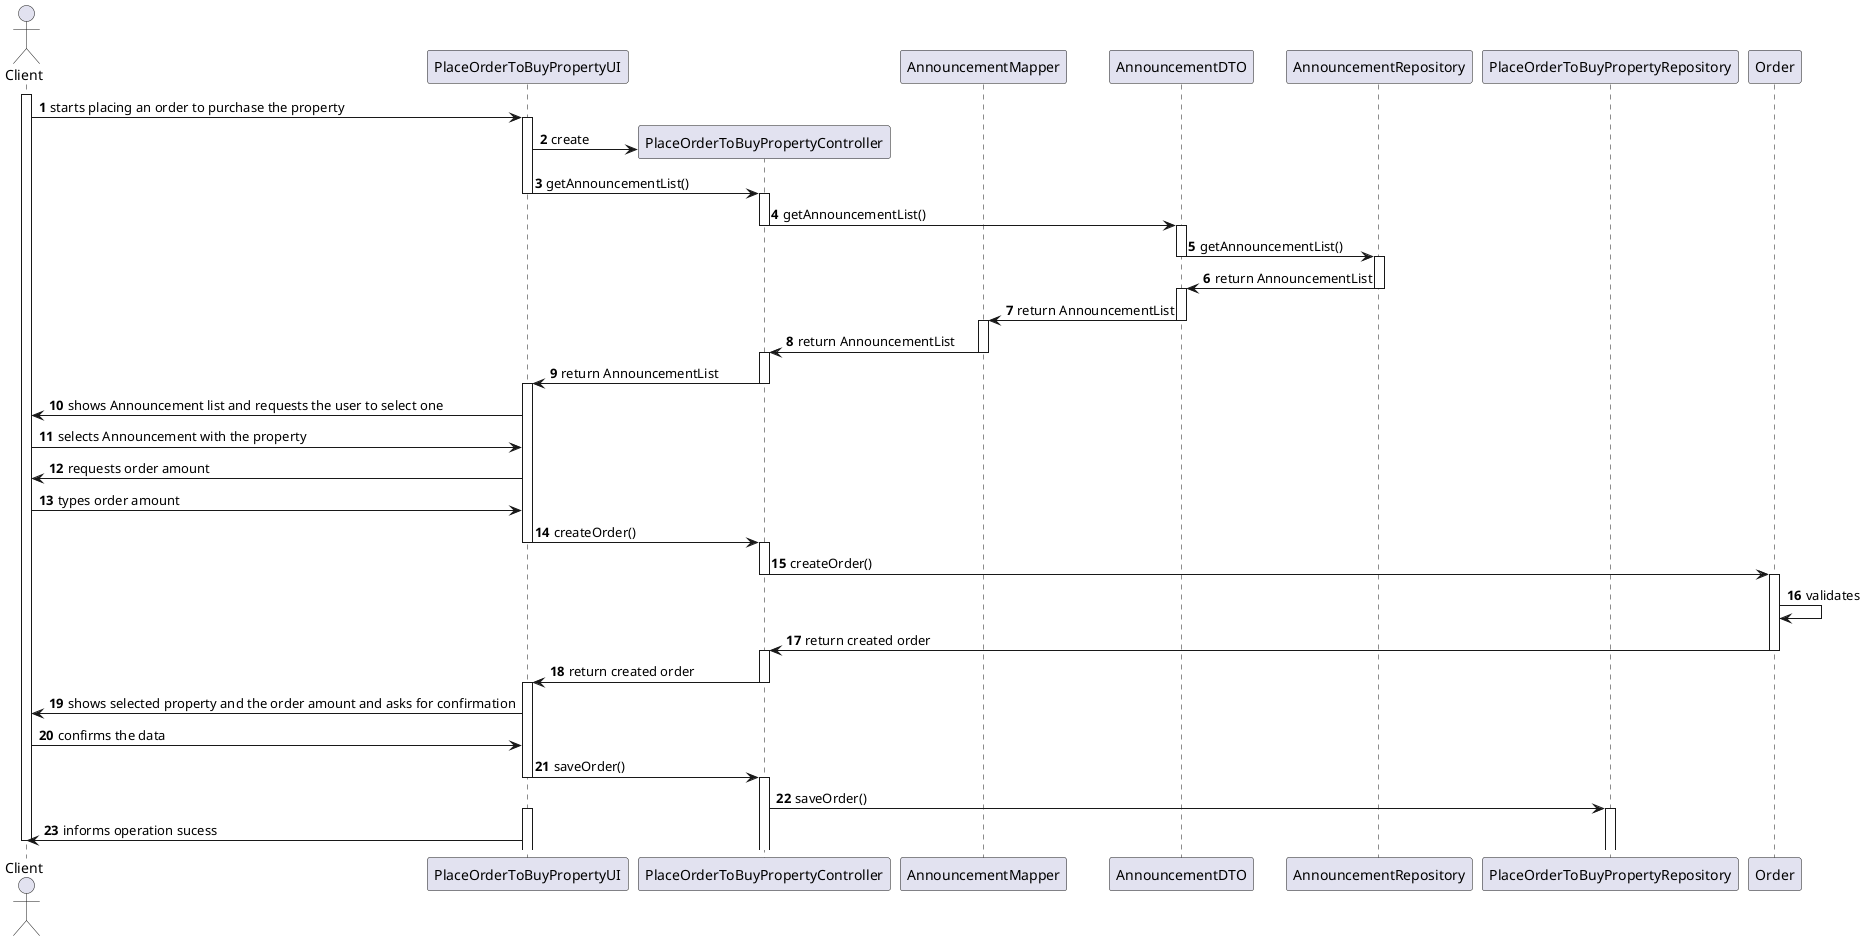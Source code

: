 @startuml

autonumber

actor Client as client
participant PlaceOrderToBuyPropertyUI as ui
participant PlaceOrderToBuyPropertyController as ctr
participant AnnouncementMapper
participant AnnouncementDTO
participant AnnouncementRepository
participant PlaceOrderToBuyPropertyRepository
participant Order as order

autonumber

activate client

client -> ui: starts placing an order to purchase the property

activate ui

ui -> ctr** : create

ui -> ctr: getAnnouncementList()

deactivate ui

activate ctr

ctr -> AnnouncementDTO: getAnnouncementList()

deactivate ctr

activate AnnouncementDTO

AnnouncementDTO -> AnnouncementRepository: getAnnouncementList()

deactivate AnnouncementDTO

activate AnnouncementRepository

AnnouncementRepository -> AnnouncementDTO: return AnnouncementList

deactivate AnnouncementRepository

activate AnnouncementDTO

AnnouncementDTO -> AnnouncementMapper: return AnnouncementList

deactivate AnnouncementDTO

activate AnnouncementMapper

AnnouncementMapper -> ctr:  return AnnouncementList

deactivate AnnouncementMapper

activate ctr

ctr -> ui: return AnnouncementList

deactivate ctr

activate ui

ui -> client: shows Announcement list and requests the user to select one

client -> ui: selects Announcement with the property

ui -> client: requests order amount

client -> ui: types order amount

ui -> ctr: createOrder()

deactivate ui

activate ctr

ctr -> order: createOrder()

deactivate ctr

activate order

order -> order: validates

order -> ctr: return created order

deactivate order

activate ctr

ctr -> ui: return created order

deactivate ctr

activate ui

ui -> client: shows selected property and the order amount and asks for confirmation

client -> ui: confirms the data

ui -> ctr: saveOrder()

deactivate ui

activate ctr

ctr -> PlaceOrderToBuyPropertyRepository: saveOrder()

activate PlaceOrderToBuyPropertyRepository

activate ui

ui -> client: informs operation sucess


deactivate client

@enduml